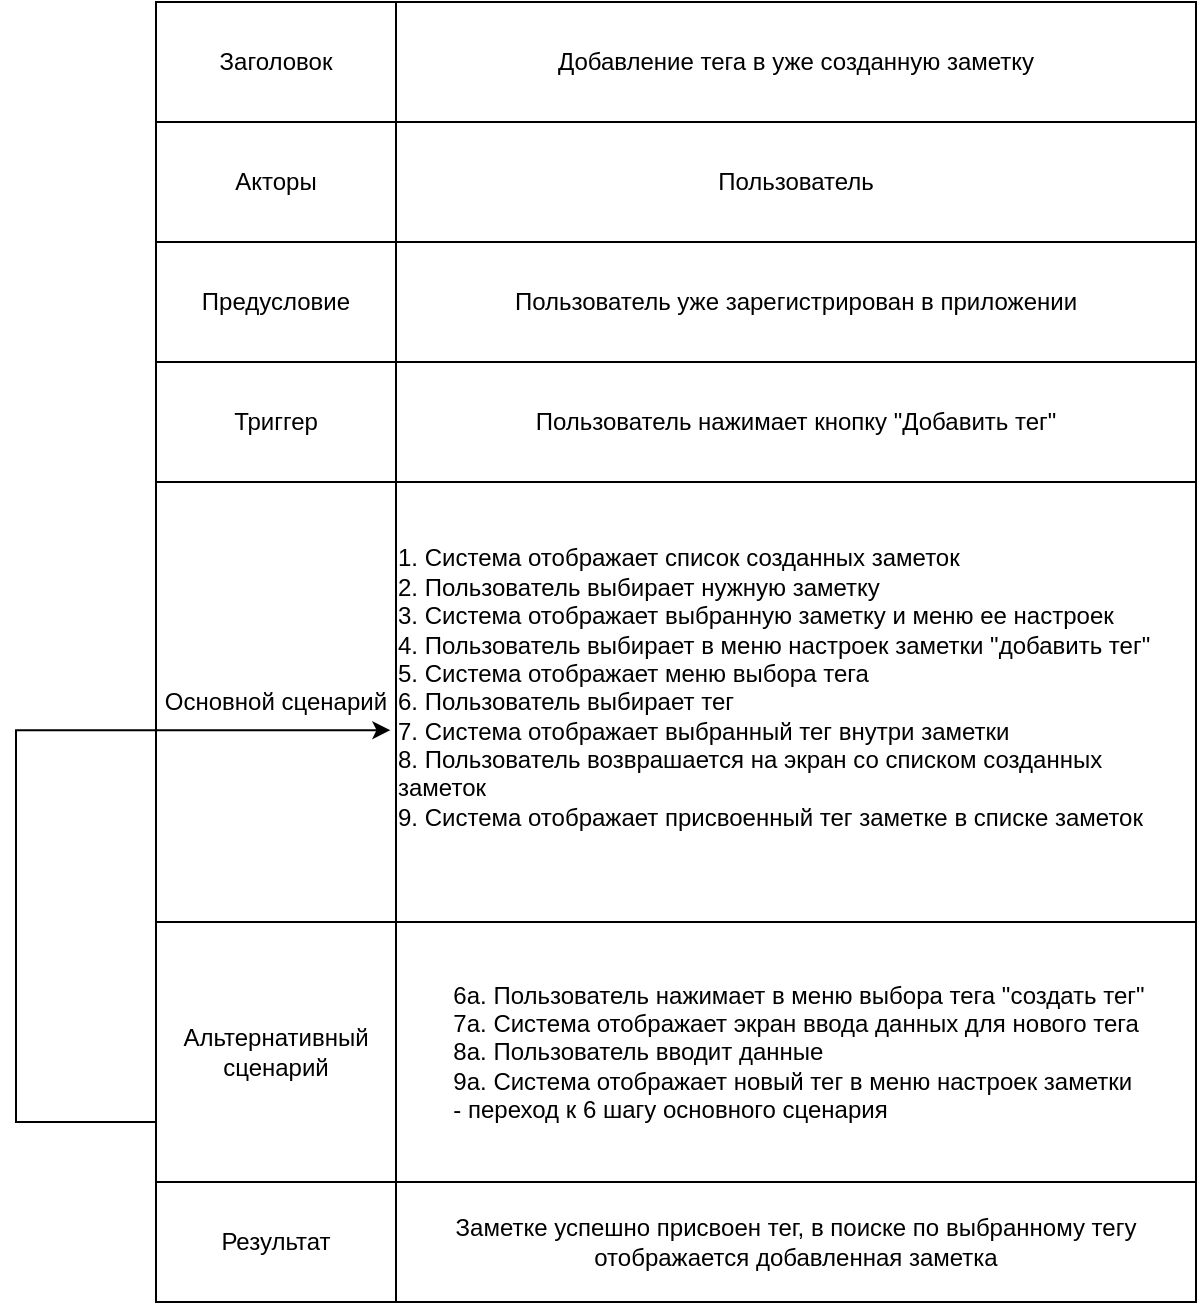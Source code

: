 <mxfile version="24.8.0">
  <diagram name="Страница — 1" id="4pxy5ucQi7FibUbZCoUs">
    <mxGraphModel dx="813" dy="369" grid="1" gridSize="10" guides="1" tooltips="1" connect="1" arrows="1" fold="1" page="1" pageScale="1" pageWidth="827" pageHeight="1169" math="0" shadow="0">
      <root>
        <mxCell id="0" />
        <mxCell id="1" parent="0" />
        <mxCell id="v7LPU3u-Gr3pAA867cZl-9" value="Заголовок" style="rounded=0;whiteSpace=wrap;html=1;" parent="1" vertex="1">
          <mxGeometry x="80" y="40" width="120" height="60" as="geometry" />
        </mxCell>
        <mxCell id="v7LPU3u-Gr3pAA867cZl-10" value="Добавление тега в уже созданную заметку" style="rounded=0;whiteSpace=wrap;html=1;" parent="1" vertex="1">
          <mxGeometry x="200" y="40" width="400" height="60" as="geometry" />
        </mxCell>
        <mxCell id="v7LPU3u-Gr3pAA867cZl-11" value="Акторы" style="rounded=0;whiteSpace=wrap;html=1;" parent="1" vertex="1">
          <mxGeometry x="80" y="100" width="120" height="60" as="geometry" />
        </mxCell>
        <mxCell id="v7LPU3u-Gr3pAA867cZl-12" value="Пользователь" style="rounded=0;whiteSpace=wrap;html=1;" parent="1" vertex="1">
          <mxGeometry x="200" y="100" width="400" height="60" as="geometry" />
        </mxCell>
        <mxCell id="v7LPU3u-Gr3pAA867cZl-13" value="Предусловие" style="rounded=0;whiteSpace=wrap;html=1;" parent="1" vertex="1">
          <mxGeometry x="80" y="160" width="120" height="60" as="geometry" />
        </mxCell>
        <mxCell id="v7LPU3u-Gr3pAA867cZl-14" value="Пользователь уже зарегистрирован в приложении" style="rounded=0;whiteSpace=wrap;html=1;" parent="1" vertex="1">
          <mxGeometry x="200" y="160" width="400" height="60" as="geometry" />
        </mxCell>
        <mxCell id="v7LPU3u-Gr3pAA867cZl-15" value="Триггер" style="rounded=0;whiteSpace=wrap;html=1;" parent="1" vertex="1">
          <mxGeometry x="80" y="220" width="120" height="60" as="geometry" />
        </mxCell>
        <mxCell id="v7LPU3u-Gr3pAA867cZl-16" value="Пользователь нажимает кнопку &quot;Добавить тег&quot;" style="rounded=0;whiteSpace=wrap;html=1;" parent="1" vertex="1">
          <mxGeometry x="200" y="220" width="400" height="60" as="geometry" />
        </mxCell>
        <mxCell id="v7LPU3u-Gr3pAA867cZl-17" value="Основной сценарий" style="rounded=0;whiteSpace=wrap;html=1;" parent="1" vertex="1">
          <mxGeometry x="80" y="280" width="120" height="220" as="geometry" />
        </mxCell>
        <mxCell id="v7LPU3u-Gr3pAA867cZl-18" value="&lt;div style=&quot;text-align: left;&quot;&gt;&lt;span style=&quot;background-color: initial;&quot;&gt;1. Система отображает список созданных заметок&lt;/span&gt;&lt;/div&gt;&lt;div style=&quot;text-align: left;&quot;&gt;2. Пользователь выбирает нужную заметку&lt;/div&gt;&lt;div style=&quot;text-align: left;&quot;&gt;3. Система отображает выбранную заметку и меню ее настроек&lt;/div&gt;&lt;div style=&quot;text-align: left;&quot;&gt;4. Пользователь выбирает в меню настроек заметки &quot;добавить тег&quot;&lt;br&gt;5. Система отображает меню выбора тега&lt;/div&gt;&lt;div style=&quot;text-align: left;&quot;&gt;6. Пользователь выбирает тег&lt;/div&gt;&lt;div style=&quot;text-align: left;&quot;&gt;7. Система отображает выбранный тег внутри заметки&lt;/div&gt;&lt;div style=&quot;text-align: left;&quot;&gt;8. Пользователь возврашается на экран со списком созданных заметок&lt;/div&gt;&lt;div style=&quot;text-align: left;&quot;&gt;9. Система отображает присвоенный тег заметке в списке заметок&lt;/div&gt;&lt;div style=&quot;text-align: left;&quot;&gt;&lt;br&gt;&lt;/div&gt;" style="rounded=0;whiteSpace=wrap;html=1;" parent="1" vertex="1">
          <mxGeometry x="200" y="280" width="400" height="220" as="geometry" />
        </mxCell>
        <mxCell id="v7LPU3u-Gr3pAA867cZl-19" value="Альтернативный сценарий" style="rounded=0;whiteSpace=wrap;html=1;" parent="1" vertex="1">
          <mxGeometry x="80" y="500" width="120" height="130" as="geometry" />
        </mxCell>
        <mxCell id="v7LPU3u-Gr3pAA867cZl-22" value="" style="edgeStyle=orthogonalEdgeStyle;rounded=0;orthogonalLoop=1;jettySize=auto;html=1;entryX=-0.007;entryY=0.564;entryDx=0;entryDy=0;entryPerimeter=0;" parent="1" target="v7LPU3u-Gr3pAA867cZl-18" edge="1">
          <mxGeometry relative="1" as="geometry">
            <mxPoint x="80" y="543" as="sourcePoint" />
            <mxPoint x="100" y="410" as="targetPoint" />
            <Array as="points">
              <mxPoint x="80" y="600" />
              <mxPoint x="10" y="600" />
              <mxPoint x="10" y="404" />
            </Array>
          </mxGeometry>
        </mxCell>
        <mxCell id="v7LPU3u-Gr3pAA867cZl-20" value="&lt;div style=&quot;&quot;&gt;&lt;span style=&quot;background-color: initial;&quot;&gt;&lt;span style=&quot;white-space: pre;&quot;&gt;&#x9;&lt;/span&gt;6а. Пользователь нажимает в меню выбора тега &quot;создать тег&quot;&lt;/span&gt;&lt;/div&gt;&lt;div style=&quot;&quot;&gt;&lt;span style=&quot;white-space: pre;&quot;&gt;&#x9;&lt;/span&gt;7а. Система отображает экран ввода данных для нового тега&lt;/div&gt;&lt;div style=&quot;&quot;&gt;&lt;span style=&quot;white-space: pre;&quot;&gt;&#x9;&lt;/span&gt;8а. Пользователь вводит данные&lt;/div&gt;&lt;div style=&quot;&quot;&gt;&lt;span style=&quot;white-space: pre;&quot;&gt;&#x9;&lt;/span&gt;9а. Система отображает новый тег в меню настроек заметки&lt;/div&gt;&lt;div style=&quot;&quot;&gt;&lt;span style=&quot;background-color: initial;&quot;&gt;&lt;span style=&quot;white-space: pre;&quot;&gt;&#x9;&lt;/span&gt;- переход&amp;nbsp;к 6 шагу основного сценария&lt;/span&gt;&lt;br&gt;&lt;/div&gt;" style="rounded=0;whiteSpace=wrap;html=1;align=left;" parent="1" vertex="1">
          <mxGeometry x="200" y="500" width="400" height="130" as="geometry" />
        </mxCell>
        <mxCell id="v7LPU3u-Gr3pAA867cZl-23" value="Результат" style="rounded=0;whiteSpace=wrap;html=1;" parent="1" vertex="1">
          <mxGeometry x="80" y="630" width="120" height="60" as="geometry" />
        </mxCell>
        <mxCell id="v7LPU3u-Gr3pAA867cZl-24" value="Заметке успешно присвоен тег, в поиске по выбранному тегу отображается добавленная заметка" style="rounded=0;whiteSpace=wrap;html=1;" parent="1" vertex="1">
          <mxGeometry x="200" y="630" width="400" height="60" as="geometry" />
        </mxCell>
      </root>
    </mxGraphModel>
  </diagram>
</mxfile>
